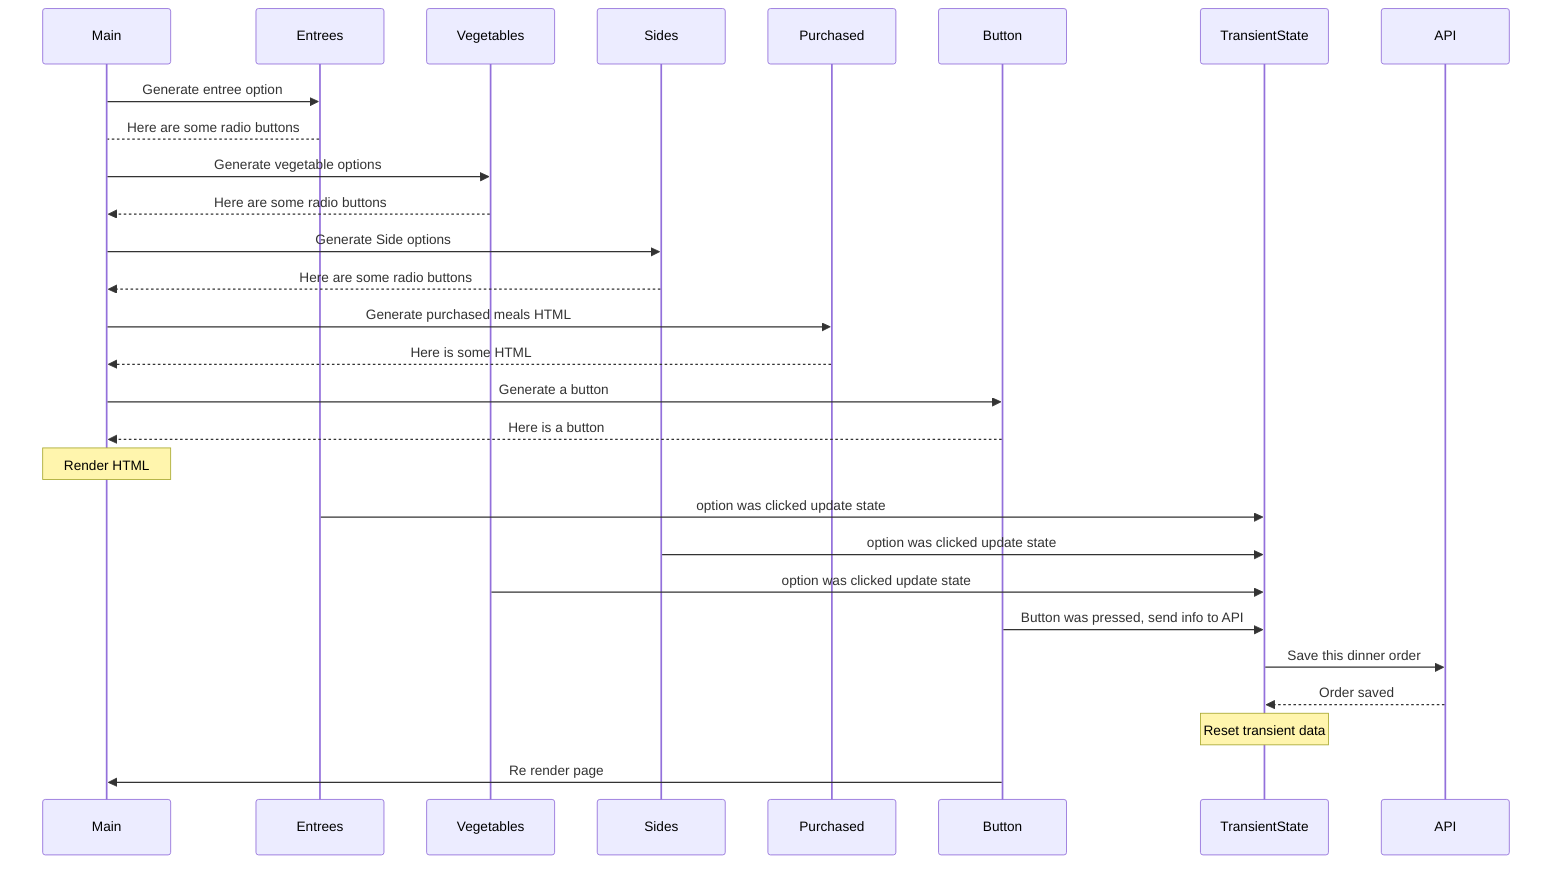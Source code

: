 sequenceDiagram
    Main ->> Entrees: Generate entree option
    Entrees --> Main: Here are some radio buttons

    Main->>Vegetables: Generate vegetable options
    Vegetables-->>Main: Here are some radio buttons

    Main->>Sides: Generate Side options
    Sides-->>Main: Here are some radio buttons

    Main->>Purchased: Generate purchased meals HTML
    Purchased-->>Main: Here is some HTML

    Main->>Button: Generate a button
    Button-->>Main: Here is a button

    Note over Main: Render HTML

    Entrees ->> TransientState: option was clicked update state

    Sides ->> TransientState: option was clicked update state

    Vegetables ->> TransientState: option was clicked update state

    Button ->> TransientState: Button was pressed, send info to API

    TransientState->>API: Save this dinner order

    API-->>TransientState: Order saved

    Note over TransientState: Reset transient data

    Button ->> Main: Re render page